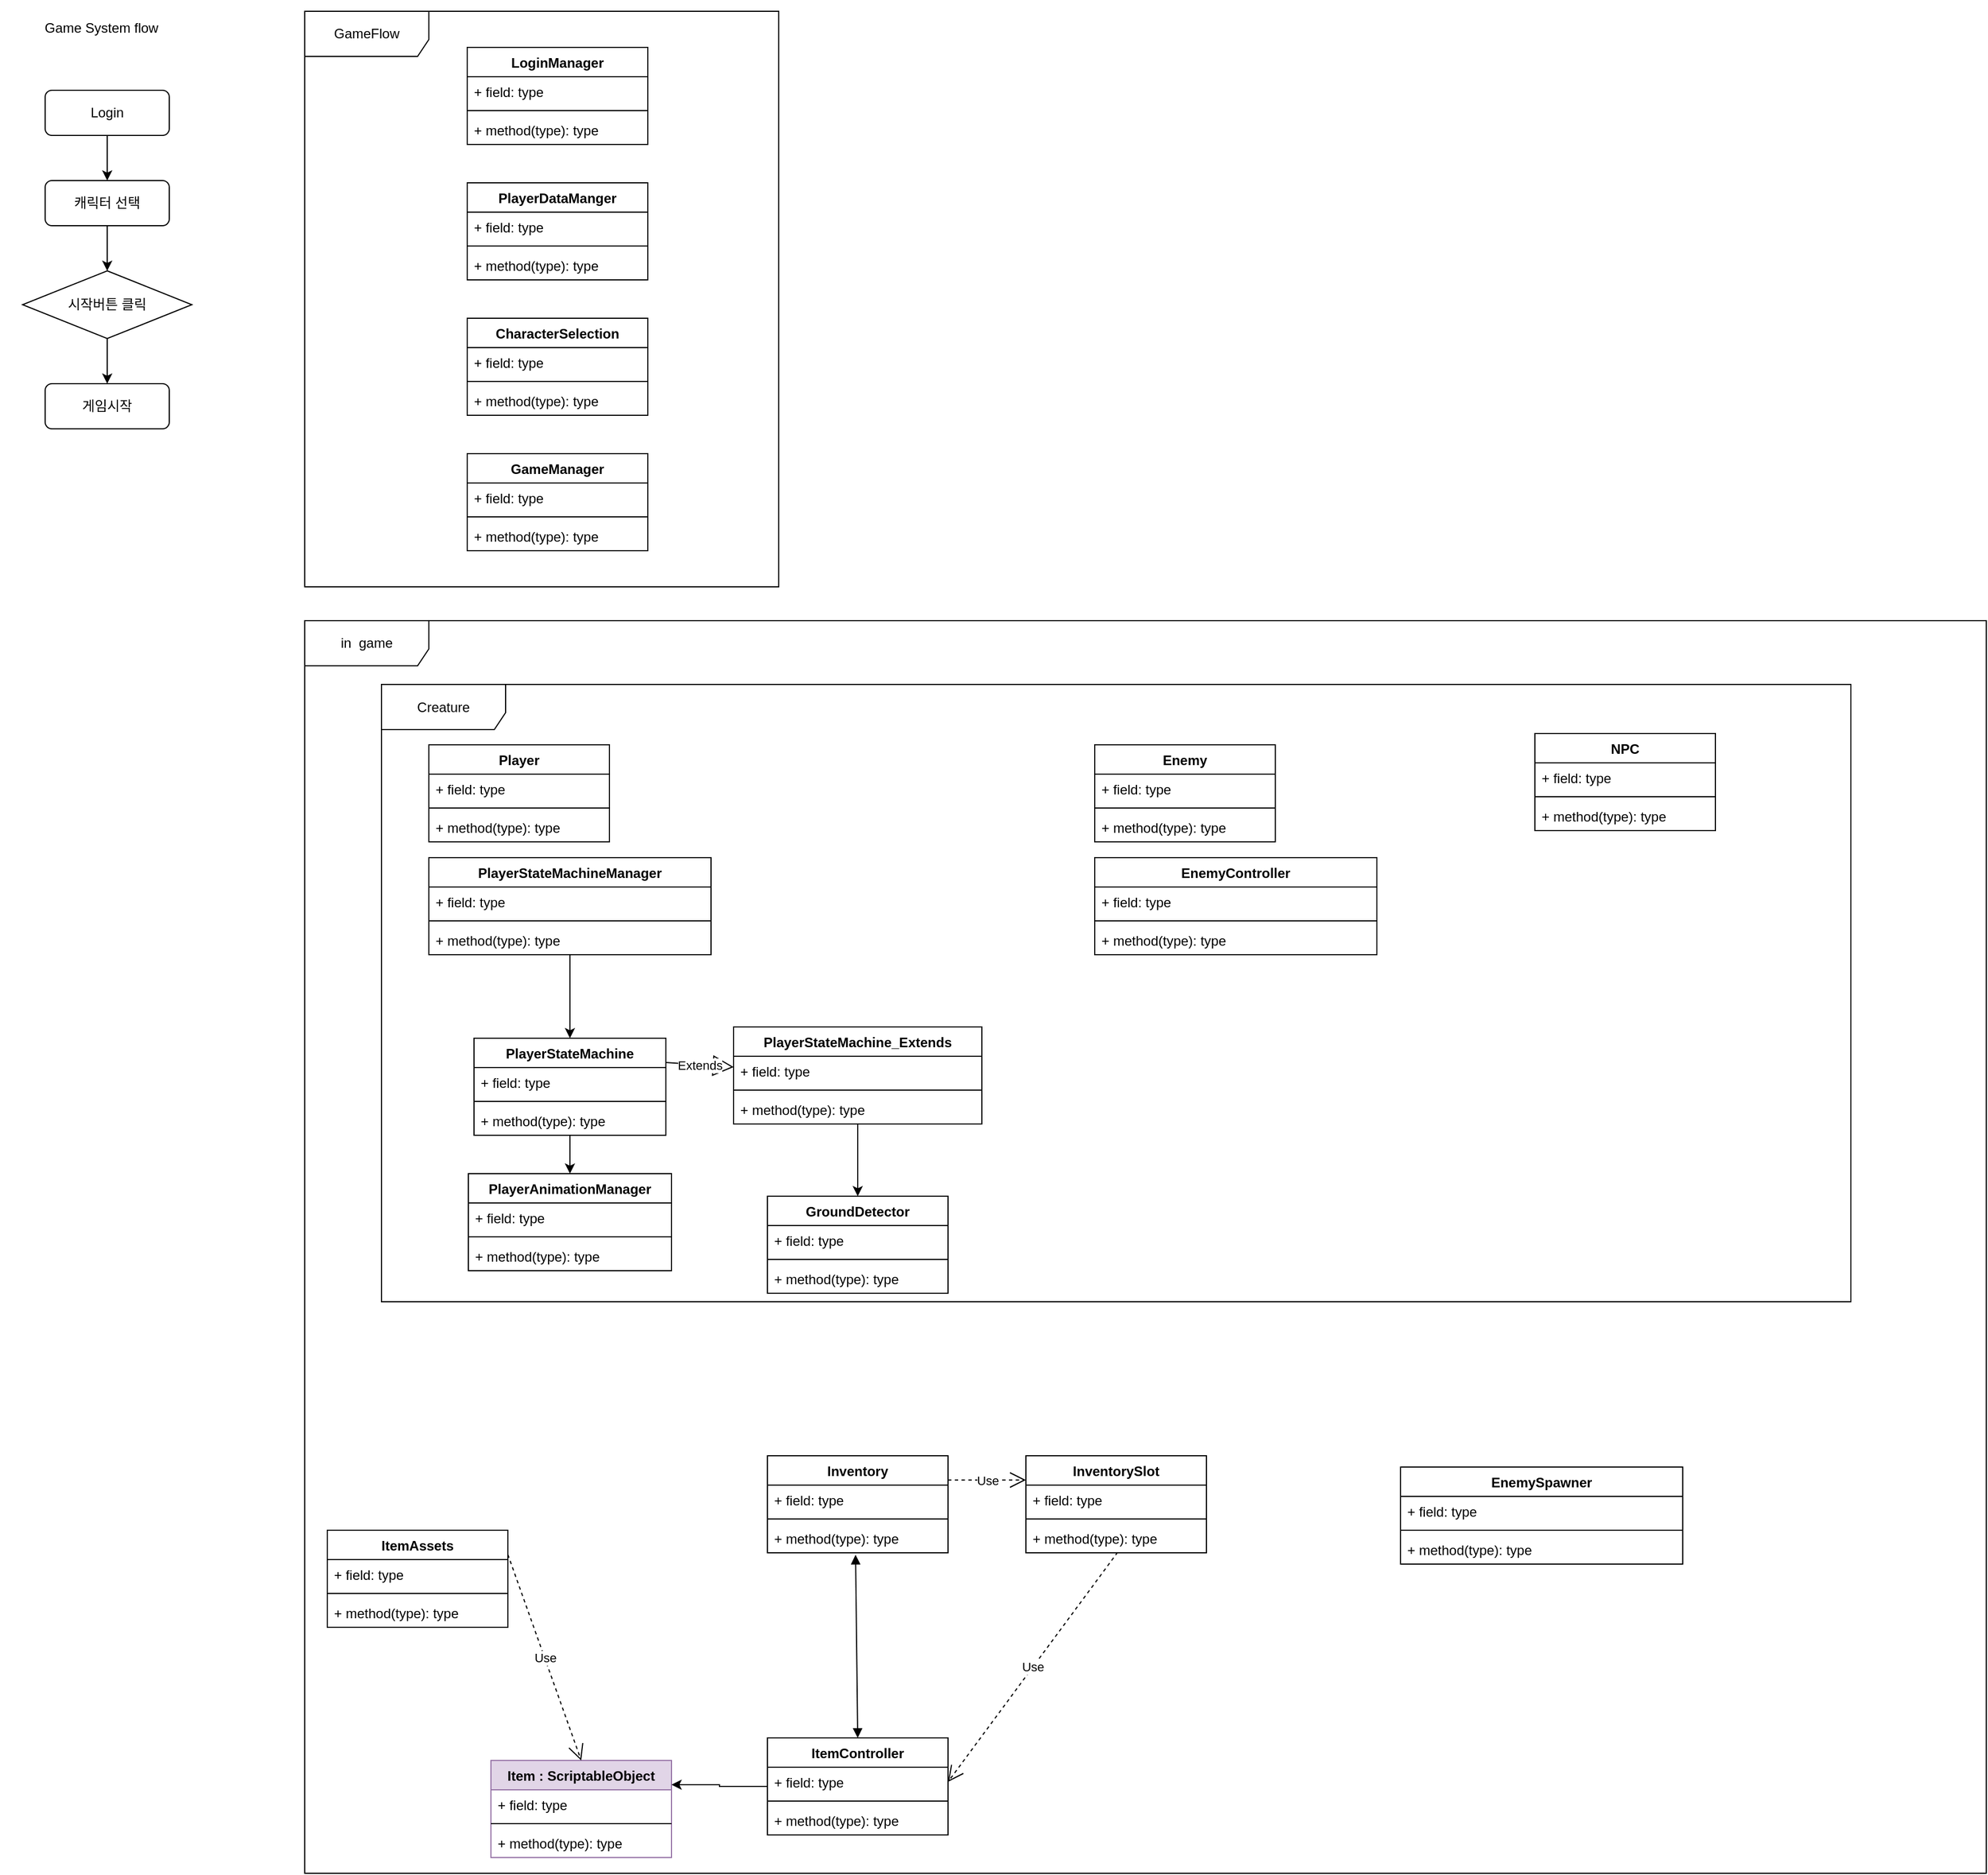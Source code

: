 <mxfile version="17.2.6" type="device"><diagram id="a5DChv7jnLbpNQii9fvB" name="Page-1"><mxGraphModel dx="2370" dy="1380" grid="1" gridSize="10" guides="1" tooltips="1" connect="1" arrows="1" fold="1" page="1" pageScale="1" pageWidth="827" pageHeight="1169" math="0" shadow="0"><root><mxCell id="0"/><mxCell id="1" parent="0"/><mxCell id="1uTLxxm6l0sIbEffH_p1-37" value="in&amp;nbsp; game" style="shape=umlFrame;whiteSpace=wrap;html=1;width=110;height=40;" vertex="1" parent="1"><mxGeometry x="270" y="550" width="1490" height="1110" as="geometry"/></mxCell><mxCell id="1uTLxxm6l0sIbEffH_p1-93" value="Creature" style="shape=umlFrame;whiteSpace=wrap;html=1;width=110;height=40;" vertex="1" parent="1"><mxGeometry x="338" y="606.5" width="1302" height="547" as="geometry"/></mxCell><mxCell id="1uTLxxm6l0sIbEffH_p1-36" value="GameFlow" style="shape=umlFrame;whiteSpace=wrap;html=1;width=110;height=40;" vertex="1" parent="1"><mxGeometry x="270" y="10" width="420" height="510" as="geometry"/></mxCell><mxCell id="1uTLxxm6l0sIbEffH_p1-5" value="Game System flow" style="text;html=1;strokeColor=none;fillColor=none;align=center;verticalAlign=middle;whiteSpace=wrap;rounded=0;" vertex="1" parent="1"><mxGeometry width="180" height="50" as="geometry"/></mxCell><mxCell id="1uTLxxm6l0sIbEffH_p1-8" value="" style="edgeStyle=orthogonalEdgeStyle;rounded=0;orthogonalLoop=1;jettySize=auto;html=1;" edge="1" parent="1" source="1uTLxxm6l0sIbEffH_p1-6" target="1uTLxxm6l0sIbEffH_p1-7"><mxGeometry relative="1" as="geometry"/></mxCell><mxCell id="1uTLxxm6l0sIbEffH_p1-6" value="Login" style="rounded=1;whiteSpace=wrap;html=1;" vertex="1" parent="1"><mxGeometry x="40" y="80" width="110" height="40" as="geometry"/></mxCell><mxCell id="1uTLxxm6l0sIbEffH_p1-10" value="" style="edgeStyle=orthogonalEdgeStyle;rounded=0;orthogonalLoop=1;jettySize=auto;html=1;" edge="1" parent="1" source="1uTLxxm6l0sIbEffH_p1-7"><mxGeometry relative="1" as="geometry"><mxPoint x="95" y="240" as="targetPoint"/></mxGeometry></mxCell><mxCell id="1uTLxxm6l0sIbEffH_p1-7" value="캐릭터 선택" style="rounded=1;whiteSpace=wrap;html=1;" vertex="1" parent="1"><mxGeometry x="40" y="160" width="110" height="40" as="geometry"/></mxCell><mxCell id="1uTLxxm6l0sIbEffH_p1-11" value="게임시작" style="rounded=1;whiteSpace=wrap;html=1;" vertex="1" parent="1"><mxGeometry x="40" y="340" width="110" height="40" as="geometry"/></mxCell><mxCell id="1uTLxxm6l0sIbEffH_p1-13" value="" style="edgeStyle=orthogonalEdgeStyle;rounded=0;orthogonalLoop=1;jettySize=auto;html=1;" edge="1" parent="1" source="1uTLxxm6l0sIbEffH_p1-12" target="1uTLxxm6l0sIbEffH_p1-11"><mxGeometry relative="1" as="geometry"/></mxCell><mxCell id="1uTLxxm6l0sIbEffH_p1-12" value="시작버튼 클릭" style="rhombus;whiteSpace=wrap;html=1;" vertex="1" parent="1"><mxGeometry x="20" y="240" width="150" height="60" as="geometry"/></mxCell><mxCell id="1uTLxxm6l0sIbEffH_p1-15" value="LoginManager" style="swimlane;fontStyle=1;align=center;verticalAlign=top;childLayout=stackLayout;horizontal=1;startSize=26;horizontalStack=0;resizeParent=1;resizeParentMax=0;resizeLast=0;collapsible=1;marginBottom=0;" vertex="1" parent="1"><mxGeometry x="414" y="42" width="160" height="86" as="geometry"/></mxCell><mxCell id="1uTLxxm6l0sIbEffH_p1-16" value="+ field: type" style="text;strokeColor=none;fillColor=none;align=left;verticalAlign=top;spacingLeft=4;spacingRight=4;overflow=hidden;rotatable=0;points=[[0,0.5],[1,0.5]];portConstraint=eastwest;" vertex="1" parent="1uTLxxm6l0sIbEffH_p1-15"><mxGeometry y="26" width="160" height="26" as="geometry"/></mxCell><mxCell id="1uTLxxm6l0sIbEffH_p1-17" value="" style="line;strokeWidth=1;fillColor=none;align=left;verticalAlign=middle;spacingTop=-1;spacingLeft=3;spacingRight=3;rotatable=0;labelPosition=right;points=[];portConstraint=eastwest;" vertex="1" parent="1uTLxxm6l0sIbEffH_p1-15"><mxGeometry y="52" width="160" height="8" as="geometry"/></mxCell><mxCell id="1uTLxxm6l0sIbEffH_p1-18" value="+ method(type): type" style="text;strokeColor=none;fillColor=none;align=left;verticalAlign=top;spacingLeft=4;spacingRight=4;overflow=hidden;rotatable=0;points=[[0,0.5],[1,0.5]];portConstraint=eastwest;" vertex="1" parent="1uTLxxm6l0sIbEffH_p1-15"><mxGeometry y="60" width="160" height="26" as="geometry"/></mxCell><mxCell id="1uTLxxm6l0sIbEffH_p1-19" value="CharacterSelection" style="swimlane;fontStyle=1;align=center;verticalAlign=top;childLayout=stackLayout;horizontal=1;startSize=26;horizontalStack=0;resizeParent=1;resizeParentMax=0;resizeLast=0;collapsible=1;marginBottom=0;" vertex="1" parent="1"><mxGeometry x="414" y="282" width="160" height="86" as="geometry"/></mxCell><mxCell id="1uTLxxm6l0sIbEffH_p1-20" value="+ field: type" style="text;strokeColor=none;fillColor=none;align=left;verticalAlign=top;spacingLeft=4;spacingRight=4;overflow=hidden;rotatable=0;points=[[0,0.5],[1,0.5]];portConstraint=eastwest;" vertex="1" parent="1uTLxxm6l0sIbEffH_p1-19"><mxGeometry y="26" width="160" height="26" as="geometry"/></mxCell><mxCell id="1uTLxxm6l0sIbEffH_p1-21" value="" style="line;strokeWidth=1;fillColor=none;align=left;verticalAlign=middle;spacingTop=-1;spacingLeft=3;spacingRight=3;rotatable=0;labelPosition=right;points=[];portConstraint=eastwest;" vertex="1" parent="1uTLxxm6l0sIbEffH_p1-19"><mxGeometry y="52" width="160" height="8" as="geometry"/></mxCell><mxCell id="1uTLxxm6l0sIbEffH_p1-22" value="+ method(type): type" style="text;strokeColor=none;fillColor=none;align=left;verticalAlign=top;spacingLeft=4;spacingRight=4;overflow=hidden;rotatable=0;points=[[0,0.5],[1,0.5]];portConstraint=eastwest;" vertex="1" parent="1uTLxxm6l0sIbEffH_p1-19"><mxGeometry y="60" width="160" height="26" as="geometry"/></mxCell><mxCell id="1uTLxxm6l0sIbEffH_p1-23" value="GameManager" style="swimlane;fontStyle=1;align=center;verticalAlign=top;childLayout=stackLayout;horizontal=1;startSize=26;horizontalStack=0;resizeParent=1;resizeParentMax=0;resizeLast=0;collapsible=1;marginBottom=0;" vertex="1" parent="1"><mxGeometry x="414" y="402" width="160" height="86" as="geometry"/></mxCell><mxCell id="1uTLxxm6l0sIbEffH_p1-24" value="+ field: type" style="text;strokeColor=none;fillColor=none;align=left;verticalAlign=top;spacingLeft=4;spacingRight=4;overflow=hidden;rotatable=0;points=[[0,0.5],[1,0.5]];portConstraint=eastwest;" vertex="1" parent="1uTLxxm6l0sIbEffH_p1-23"><mxGeometry y="26" width="160" height="26" as="geometry"/></mxCell><mxCell id="1uTLxxm6l0sIbEffH_p1-25" value="" style="line;strokeWidth=1;fillColor=none;align=left;verticalAlign=middle;spacingTop=-1;spacingLeft=3;spacingRight=3;rotatable=0;labelPosition=right;points=[];portConstraint=eastwest;" vertex="1" parent="1uTLxxm6l0sIbEffH_p1-23"><mxGeometry y="52" width="160" height="8" as="geometry"/></mxCell><mxCell id="1uTLxxm6l0sIbEffH_p1-26" value="+ method(type): type" style="text;strokeColor=none;fillColor=none;align=left;verticalAlign=top;spacingLeft=4;spacingRight=4;overflow=hidden;rotatable=0;points=[[0,0.5],[1,0.5]];portConstraint=eastwest;" vertex="1" parent="1uTLxxm6l0sIbEffH_p1-23"><mxGeometry y="60" width="160" height="26" as="geometry"/></mxCell><mxCell id="1uTLxxm6l0sIbEffH_p1-32" value="PlayerDataManger" style="swimlane;fontStyle=1;align=center;verticalAlign=top;childLayout=stackLayout;horizontal=1;startSize=26;horizontalStack=0;resizeParent=1;resizeParentMax=0;resizeLast=0;collapsible=1;marginBottom=0;" vertex="1" parent="1"><mxGeometry x="414" y="162" width="160" height="86" as="geometry"/></mxCell><mxCell id="1uTLxxm6l0sIbEffH_p1-33" value="+ field: type" style="text;strokeColor=none;fillColor=none;align=left;verticalAlign=top;spacingLeft=4;spacingRight=4;overflow=hidden;rotatable=0;points=[[0,0.5],[1,0.5]];portConstraint=eastwest;" vertex="1" parent="1uTLxxm6l0sIbEffH_p1-32"><mxGeometry y="26" width="160" height="26" as="geometry"/></mxCell><mxCell id="1uTLxxm6l0sIbEffH_p1-34" value="" style="line;strokeWidth=1;fillColor=none;align=left;verticalAlign=middle;spacingTop=-1;spacingLeft=3;spacingRight=3;rotatable=0;labelPosition=right;points=[];portConstraint=eastwest;" vertex="1" parent="1uTLxxm6l0sIbEffH_p1-32"><mxGeometry y="52" width="160" height="8" as="geometry"/></mxCell><mxCell id="1uTLxxm6l0sIbEffH_p1-35" value="+ method(type): type" style="text;strokeColor=none;fillColor=none;align=left;verticalAlign=top;spacingLeft=4;spacingRight=4;overflow=hidden;rotatable=0;points=[[0,0.5],[1,0.5]];portConstraint=eastwest;" vertex="1" parent="1uTLxxm6l0sIbEffH_p1-32"><mxGeometry y="60" width="160" height="26" as="geometry"/></mxCell><mxCell id="1uTLxxm6l0sIbEffH_p1-38" value="Player" style="swimlane;fontStyle=1;align=center;verticalAlign=top;childLayout=stackLayout;horizontal=1;startSize=26;horizontalStack=0;resizeParent=1;resizeParentMax=0;resizeLast=0;collapsible=1;marginBottom=0;" vertex="1" parent="1"><mxGeometry x="380" y="660" width="160" height="86" as="geometry"/></mxCell><mxCell id="1uTLxxm6l0sIbEffH_p1-39" value="+ field: type" style="text;strokeColor=none;fillColor=none;align=left;verticalAlign=top;spacingLeft=4;spacingRight=4;overflow=hidden;rotatable=0;points=[[0,0.5],[1,0.5]];portConstraint=eastwest;" vertex="1" parent="1uTLxxm6l0sIbEffH_p1-38"><mxGeometry y="26" width="160" height="26" as="geometry"/></mxCell><mxCell id="1uTLxxm6l0sIbEffH_p1-40" value="" style="line;strokeWidth=1;fillColor=none;align=left;verticalAlign=middle;spacingTop=-1;spacingLeft=3;spacingRight=3;rotatable=0;labelPosition=right;points=[];portConstraint=eastwest;" vertex="1" parent="1uTLxxm6l0sIbEffH_p1-38"><mxGeometry y="52" width="160" height="8" as="geometry"/></mxCell><mxCell id="1uTLxxm6l0sIbEffH_p1-41" value="+ method(type): type" style="text;strokeColor=none;fillColor=none;align=left;verticalAlign=top;spacingLeft=4;spacingRight=4;overflow=hidden;rotatable=0;points=[[0,0.5],[1,0.5]];portConstraint=eastwest;" vertex="1" parent="1uTLxxm6l0sIbEffH_p1-38"><mxGeometry y="60" width="160" height="26" as="geometry"/></mxCell><mxCell id="1uTLxxm6l0sIbEffH_p1-56" style="edgeStyle=orthogonalEdgeStyle;rounded=0;orthogonalLoop=1;jettySize=auto;html=1;entryX=0.5;entryY=0;entryDx=0;entryDy=0;" edge="1" parent="1" source="1uTLxxm6l0sIbEffH_p1-42" target="1uTLxxm6l0sIbEffH_p1-46"><mxGeometry relative="1" as="geometry"/></mxCell><mxCell id="1uTLxxm6l0sIbEffH_p1-42" value="PlayerStateMachineManager" style="swimlane;fontStyle=1;align=center;verticalAlign=top;childLayout=stackLayout;horizontal=1;startSize=26;horizontalStack=0;resizeParent=1;resizeParentMax=0;resizeLast=0;collapsible=1;marginBottom=0;" vertex="1" parent="1"><mxGeometry x="380" y="760" width="250" height="86" as="geometry"/></mxCell><mxCell id="1uTLxxm6l0sIbEffH_p1-43" value="+ field: type" style="text;strokeColor=none;fillColor=none;align=left;verticalAlign=top;spacingLeft=4;spacingRight=4;overflow=hidden;rotatable=0;points=[[0,0.5],[1,0.5]];portConstraint=eastwest;" vertex="1" parent="1uTLxxm6l0sIbEffH_p1-42"><mxGeometry y="26" width="250" height="26" as="geometry"/></mxCell><mxCell id="1uTLxxm6l0sIbEffH_p1-44" value="" style="line;strokeWidth=1;fillColor=none;align=left;verticalAlign=middle;spacingTop=-1;spacingLeft=3;spacingRight=3;rotatable=0;labelPosition=right;points=[];portConstraint=eastwest;" vertex="1" parent="1uTLxxm6l0sIbEffH_p1-42"><mxGeometry y="52" width="250" height="8" as="geometry"/></mxCell><mxCell id="1uTLxxm6l0sIbEffH_p1-45" value="+ method(type): type" style="text;strokeColor=none;fillColor=none;align=left;verticalAlign=top;spacingLeft=4;spacingRight=4;overflow=hidden;rotatable=0;points=[[0,0.5],[1,0.5]];portConstraint=eastwest;" vertex="1" parent="1uTLxxm6l0sIbEffH_p1-42"><mxGeometry y="60" width="250" height="26" as="geometry"/></mxCell><mxCell id="1uTLxxm6l0sIbEffH_p1-62" style="edgeStyle=orthogonalEdgeStyle;rounded=0;orthogonalLoop=1;jettySize=auto;html=1;" edge="1" parent="1" source="1uTLxxm6l0sIbEffH_p1-46" target="1uTLxxm6l0sIbEffH_p1-57"><mxGeometry relative="1" as="geometry"/></mxCell><mxCell id="1uTLxxm6l0sIbEffH_p1-46" value="PlayerStateMachine" style="swimlane;fontStyle=1;align=center;verticalAlign=top;childLayout=stackLayout;horizontal=1;startSize=26;horizontalStack=0;resizeParent=1;resizeParentMax=0;resizeLast=0;collapsible=1;marginBottom=0;" vertex="1" parent="1"><mxGeometry x="420" y="920" width="170" height="86" as="geometry"/></mxCell><mxCell id="1uTLxxm6l0sIbEffH_p1-47" value="+ field: type" style="text;strokeColor=none;fillColor=none;align=left;verticalAlign=top;spacingLeft=4;spacingRight=4;overflow=hidden;rotatable=0;points=[[0,0.5],[1,0.5]];portConstraint=eastwest;" vertex="1" parent="1uTLxxm6l0sIbEffH_p1-46"><mxGeometry y="26" width="170" height="26" as="geometry"/></mxCell><mxCell id="1uTLxxm6l0sIbEffH_p1-48" value="" style="line;strokeWidth=1;fillColor=none;align=left;verticalAlign=middle;spacingTop=-1;spacingLeft=3;spacingRight=3;rotatable=0;labelPosition=right;points=[];portConstraint=eastwest;" vertex="1" parent="1uTLxxm6l0sIbEffH_p1-46"><mxGeometry y="52" width="170" height="8" as="geometry"/></mxCell><mxCell id="1uTLxxm6l0sIbEffH_p1-49" value="+ method(type): type" style="text;strokeColor=none;fillColor=none;align=left;verticalAlign=top;spacingLeft=4;spacingRight=4;overflow=hidden;rotatable=0;points=[[0,0.5],[1,0.5]];portConstraint=eastwest;" vertex="1" parent="1uTLxxm6l0sIbEffH_p1-46"><mxGeometry y="60" width="170" height="26" as="geometry"/></mxCell><mxCell id="1uTLxxm6l0sIbEffH_p1-72" style="edgeStyle=orthogonalEdgeStyle;rounded=0;orthogonalLoop=1;jettySize=auto;html=1;entryX=0.5;entryY=0;entryDx=0;entryDy=0;" edge="1" parent="1" source="1uTLxxm6l0sIbEffH_p1-50" target="1uTLxxm6l0sIbEffH_p1-63"><mxGeometry relative="1" as="geometry"/></mxCell><mxCell id="1uTLxxm6l0sIbEffH_p1-50" value="PlayerStateMachine_Extends" style="swimlane;fontStyle=1;align=center;verticalAlign=top;childLayout=stackLayout;horizontal=1;startSize=26;horizontalStack=0;resizeParent=1;resizeParentMax=0;resizeLast=0;collapsible=1;marginBottom=0;" vertex="1" parent="1"><mxGeometry x="650" y="910" width="220" height="86" as="geometry"/></mxCell><mxCell id="1uTLxxm6l0sIbEffH_p1-51" value="+ field: type" style="text;strokeColor=none;fillColor=none;align=left;verticalAlign=top;spacingLeft=4;spacingRight=4;overflow=hidden;rotatable=0;points=[[0,0.5],[1,0.5]];portConstraint=eastwest;" vertex="1" parent="1uTLxxm6l0sIbEffH_p1-50"><mxGeometry y="26" width="220" height="26" as="geometry"/></mxCell><mxCell id="1uTLxxm6l0sIbEffH_p1-52" value="" style="line;strokeWidth=1;fillColor=none;align=left;verticalAlign=middle;spacingTop=-1;spacingLeft=3;spacingRight=3;rotatable=0;labelPosition=right;points=[];portConstraint=eastwest;" vertex="1" parent="1uTLxxm6l0sIbEffH_p1-50"><mxGeometry y="52" width="220" height="8" as="geometry"/></mxCell><mxCell id="1uTLxxm6l0sIbEffH_p1-53" value="+ method(type): type" style="text;strokeColor=none;fillColor=none;align=left;verticalAlign=top;spacingLeft=4;spacingRight=4;overflow=hidden;rotatable=0;points=[[0,0.5],[1,0.5]];portConstraint=eastwest;" vertex="1" parent="1uTLxxm6l0sIbEffH_p1-50"><mxGeometry y="60" width="220" height="26" as="geometry"/></mxCell><mxCell id="1uTLxxm6l0sIbEffH_p1-54" value="Extends" style="endArrow=block;endSize=16;endFill=0;html=1;rounded=0;exitX=1;exitY=0.25;exitDx=0;exitDy=0;" edge="1" parent="1" source="1uTLxxm6l0sIbEffH_p1-46" target="1uTLxxm6l0sIbEffH_p1-50"><mxGeometry width="160" relative="1" as="geometry"><mxPoint x="630" y="900" as="sourcePoint"/><mxPoint x="790" y="900" as="targetPoint"/></mxGeometry></mxCell><mxCell id="1uTLxxm6l0sIbEffH_p1-57" value="PlayerAnimationManager" style="swimlane;fontStyle=1;align=center;verticalAlign=top;childLayout=stackLayout;horizontal=1;startSize=26;horizontalStack=0;resizeParent=1;resizeParentMax=0;resizeLast=0;collapsible=1;marginBottom=0;" vertex="1" parent="1"><mxGeometry x="415" y="1040" width="180" height="86" as="geometry"/></mxCell><mxCell id="1uTLxxm6l0sIbEffH_p1-58" value="+ field: type" style="text;strokeColor=none;fillColor=none;align=left;verticalAlign=top;spacingLeft=4;spacingRight=4;overflow=hidden;rotatable=0;points=[[0,0.5],[1,0.5]];portConstraint=eastwest;" vertex="1" parent="1uTLxxm6l0sIbEffH_p1-57"><mxGeometry y="26" width="180" height="26" as="geometry"/></mxCell><mxCell id="1uTLxxm6l0sIbEffH_p1-59" value="" style="line;strokeWidth=1;fillColor=none;align=left;verticalAlign=middle;spacingTop=-1;spacingLeft=3;spacingRight=3;rotatable=0;labelPosition=right;points=[];portConstraint=eastwest;" vertex="1" parent="1uTLxxm6l0sIbEffH_p1-57"><mxGeometry y="52" width="180" height="8" as="geometry"/></mxCell><mxCell id="1uTLxxm6l0sIbEffH_p1-60" value="+ method(type): type" style="text;strokeColor=none;fillColor=none;align=left;verticalAlign=top;spacingLeft=4;spacingRight=4;overflow=hidden;rotatable=0;points=[[0,0.5],[1,0.5]];portConstraint=eastwest;" vertex="1" parent="1uTLxxm6l0sIbEffH_p1-57"><mxGeometry y="60" width="180" height="26" as="geometry"/></mxCell><mxCell id="1uTLxxm6l0sIbEffH_p1-63" value="GroundDetector" style="swimlane;fontStyle=1;align=center;verticalAlign=top;childLayout=stackLayout;horizontal=1;startSize=26;horizontalStack=0;resizeParent=1;resizeParentMax=0;resizeLast=0;collapsible=1;marginBottom=0;" vertex="1" parent="1"><mxGeometry x="680" y="1060" width="160" height="86" as="geometry"/></mxCell><mxCell id="1uTLxxm6l0sIbEffH_p1-64" value="+ field: type" style="text;strokeColor=none;fillColor=none;align=left;verticalAlign=top;spacingLeft=4;spacingRight=4;overflow=hidden;rotatable=0;points=[[0,0.5],[1,0.5]];portConstraint=eastwest;" vertex="1" parent="1uTLxxm6l0sIbEffH_p1-63"><mxGeometry y="26" width="160" height="26" as="geometry"/></mxCell><mxCell id="1uTLxxm6l0sIbEffH_p1-65" value="" style="line;strokeWidth=1;fillColor=none;align=left;verticalAlign=middle;spacingTop=-1;spacingLeft=3;spacingRight=3;rotatable=0;labelPosition=right;points=[];portConstraint=eastwest;" vertex="1" parent="1uTLxxm6l0sIbEffH_p1-63"><mxGeometry y="52" width="160" height="8" as="geometry"/></mxCell><mxCell id="1uTLxxm6l0sIbEffH_p1-66" value="+ method(type): type" style="text;strokeColor=none;fillColor=none;align=left;verticalAlign=top;spacingLeft=4;spacingRight=4;overflow=hidden;rotatable=0;points=[[0,0.5],[1,0.5]];portConstraint=eastwest;" vertex="1" parent="1uTLxxm6l0sIbEffH_p1-63"><mxGeometry y="60" width="160" height="26" as="geometry"/></mxCell><mxCell id="1uTLxxm6l0sIbEffH_p1-73" value="Enemy" style="swimlane;fontStyle=1;align=center;verticalAlign=top;childLayout=stackLayout;horizontal=1;startSize=26;horizontalStack=0;resizeParent=1;resizeParentMax=0;resizeLast=0;collapsible=1;marginBottom=0;" vertex="1" parent="1"><mxGeometry x="970" y="660" width="160" height="86" as="geometry"/></mxCell><mxCell id="1uTLxxm6l0sIbEffH_p1-74" value="+ field: type" style="text;strokeColor=none;fillColor=none;align=left;verticalAlign=top;spacingLeft=4;spacingRight=4;overflow=hidden;rotatable=0;points=[[0,0.5],[1,0.5]];portConstraint=eastwest;" vertex="1" parent="1uTLxxm6l0sIbEffH_p1-73"><mxGeometry y="26" width="160" height="26" as="geometry"/></mxCell><mxCell id="1uTLxxm6l0sIbEffH_p1-75" value="" style="line;strokeWidth=1;fillColor=none;align=left;verticalAlign=middle;spacingTop=-1;spacingLeft=3;spacingRight=3;rotatable=0;labelPosition=right;points=[];portConstraint=eastwest;" vertex="1" parent="1uTLxxm6l0sIbEffH_p1-73"><mxGeometry y="52" width="160" height="8" as="geometry"/></mxCell><mxCell id="1uTLxxm6l0sIbEffH_p1-76" value="+ method(type): type" style="text;strokeColor=none;fillColor=none;align=left;verticalAlign=top;spacingLeft=4;spacingRight=4;overflow=hidden;rotatable=0;points=[[0,0.5],[1,0.5]];portConstraint=eastwest;" vertex="1" parent="1uTLxxm6l0sIbEffH_p1-73"><mxGeometry y="60" width="160" height="26" as="geometry"/></mxCell><mxCell id="1uTLxxm6l0sIbEffH_p1-77" value="EnemyController" style="swimlane;fontStyle=1;align=center;verticalAlign=top;childLayout=stackLayout;horizontal=1;startSize=26;horizontalStack=0;resizeParent=1;resizeParentMax=0;resizeLast=0;collapsible=1;marginBottom=0;" vertex="1" parent="1"><mxGeometry x="970" y="760" width="250" height="86" as="geometry"/></mxCell><mxCell id="1uTLxxm6l0sIbEffH_p1-78" value="+ field: type" style="text;strokeColor=none;fillColor=none;align=left;verticalAlign=top;spacingLeft=4;spacingRight=4;overflow=hidden;rotatable=0;points=[[0,0.5],[1,0.5]];portConstraint=eastwest;" vertex="1" parent="1uTLxxm6l0sIbEffH_p1-77"><mxGeometry y="26" width="250" height="26" as="geometry"/></mxCell><mxCell id="1uTLxxm6l0sIbEffH_p1-79" value="" style="line;strokeWidth=1;fillColor=none;align=left;verticalAlign=middle;spacingTop=-1;spacingLeft=3;spacingRight=3;rotatable=0;labelPosition=right;points=[];portConstraint=eastwest;" vertex="1" parent="1uTLxxm6l0sIbEffH_p1-77"><mxGeometry y="52" width="250" height="8" as="geometry"/></mxCell><mxCell id="1uTLxxm6l0sIbEffH_p1-80" value="+ method(type): type" style="text;strokeColor=none;fillColor=none;align=left;verticalAlign=top;spacingLeft=4;spacingRight=4;overflow=hidden;rotatable=0;points=[[0,0.5],[1,0.5]];portConstraint=eastwest;" vertex="1" parent="1uTLxxm6l0sIbEffH_p1-77"><mxGeometry y="60" width="250" height="26" as="geometry"/></mxCell><mxCell id="1uTLxxm6l0sIbEffH_p1-89" value="NPC" style="swimlane;fontStyle=1;align=center;verticalAlign=top;childLayout=stackLayout;horizontal=1;startSize=26;horizontalStack=0;resizeParent=1;resizeParentMax=0;resizeLast=0;collapsible=1;marginBottom=0;" vertex="1" parent="1"><mxGeometry x="1360" y="650" width="160" height="86" as="geometry"/></mxCell><mxCell id="1uTLxxm6l0sIbEffH_p1-90" value="+ field: type" style="text;strokeColor=none;fillColor=none;align=left;verticalAlign=top;spacingLeft=4;spacingRight=4;overflow=hidden;rotatable=0;points=[[0,0.5],[1,0.5]];portConstraint=eastwest;" vertex="1" parent="1uTLxxm6l0sIbEffH_p1-89"><mxGeometry y="26" width="160" height="26" as="geometry"/></mxCell><mxCell id="1uTLxxm6l0sIbEffH_p1-91" value="" style="line;strokeWidth=1;fillColor=none;align=left;verticalAlign=middle;spacingTop=-1;spacingLeft=3;spacingRight=3;rotatable=0;labelPosition=right;points=[];portConstraint=eastwest;" vertex="1" parent="1uTLxxm6l0sIbEffH_p1-89"><mxGeometry y="52" width="160" height="8" as="geometry"/></mxCell><mxCell id="1uTLxxm6l0sIbEffH_p1-92" value="+ method(type): type" style="text;strokeColor=none;fillColor=none;align=left;verticalAlign=top;spacingLeft=4;spacingRight=4;overflow=hidden;rotatable=0;points=[[0,0.5],[1,0.5]];portConstraint=eastwest;" vertex="1" parent="1uTLxxm6l0sIbEffH_p1-89"><mxGeometry y="60" width="160" height="26" as="geometry"/></mxCell><mxCell id="1uTLxxm6l0sIbEffH_p1-94" value="Item : ScriptableObject" style="swimlane;fontStyle=1;align=center;verticalAlign=top;childLayout=stackLayout;horizontal=1;startSize=26;horizontalStack=0;resizeParent=1;resizeParentMax=0;resizeLast=0;collapsible=1;marginBottom=0;fillColor=#e1d5e7;strokeColor=#9673a6;" vertex="1" parent="1"><mxGeometry x="435" y="1560" width="160" height="86" as="geometry"/></mxCell><mxCell id="1uTLxxm6l0sIbEffH_p1-95" value="+ field: type" style="text;strokeColor=none;fillColor=none;align=left;verticalAlign=top;spacingLeft=4;spacingRight=4;overflow=hidden;rotatable=0;points=[[0,0.5],[1,0.5]];portConstraint=eastwest;" vertex="1" parent="1uTLxxm6l0sIbEffH_p1-94"><mxGeometry y="26" width="160" height="26" as="geometry"/></mxCell><mxCell id="1uTLxxm6l0sIbEffH_p1-96" value="" style="line;strokeWidth=1;fillColor=none;align=left;verticalAlign=middle;spacingTop=-1;spacingLeft=3;spacingRight=3;rotatable=0;labelPosition=right;points=[];portConstraint=eastwest;" vertex="1" parent="1uTLxxm6l0sIbEffH_p1-94"><mxGeometry y="52" width="160" height="8" as="geometry"/></mxCell><mxCell id="1uTLxxm6l0sIbEffH_p1-97" value="+ method(type): type" style="text;strokeColor=none;fillColor=none;align=left;verticalAlign=top;spacingLeft=4;spacingRight=4;overflow=hidden;rotatable=0;points=[[0,0.5],[1,0.5]];portConstraint=eastwest;" vertex="1" parent="1uTLxxm6l0sIbEffH_p1-94"><mxGeometry y="60" width="160" height="26" as="geometry"/></mxCell><mxCell id="1uTLxxm6l0sIbEffH_p1-102" value="Inventory" style="swimlane;fontStyle=1;align=center;verticalAlign=top;childLayout=stackLayout;horizontal=1;startSize=26;horizontalStack=0;resizeParent=1;resizeParentMax=0;resizeLast=0;collapsible=1;marginBottom=0;" vertex="1" parent="1"><mxGeometry x="680" y="1290" width="160" height="86" as="geometry"/></mxCell><mxCell id="1uTLxxm6l0sIbEffH_p1-103" value="+ field: type" style="text;strokeColor=none;fillColor=none;align=left;verticalAlign=top;spacingLeft=4;spacingRight=4;overflow=hidden;rotatable=0;points=[[0,0.5],[1,0.5]];portConstraint=eastwest;" vertex="1" parent="1uTLxxm6l0sIbEffH_p1-102"><mxGeometry y="26" width="160" height="26" as="geometry"/></mxCell><mxCell id="1uTLxxm6l0sIbEffH_p1-104" value="" style="line;strokeWidth=1;fillColor=none;align=left;verticalAlign=middle;spacingTop=-1;spacingLeft=3;spacingRight=3;rotatable=0;labelPosition=right;points=[];portConstraint=eastwest;" vertex="1" parent="1uTLxxm6l0sIbEffH_p1-102"><mxGeometry y="52" width="160" height="8" as="geometry"/></mxCell><mxCell id="1uTLxxm6l0sIbEffH_p1-105" value="+ method(type): type" style="text;strokeColor=none;fillColor=none;align=left;verticalAlign=top;spacingLeft=4;spacingRight=4;overflow=hidden;rotatable=0;points=[[0,0.5],[1,0.5]];portConstraint=eastwest;" vertex="1" parent="1uTLxxm6l0sIbEffH_p1-102"><mxGeometry y="60" width="160" height="26" as="geometry"/></mxCell><mxCell id="1uTLxxm6l0sIbEffH_p1-112" style="edgeStyle=orthogonalEdgeStyle;rounded=0;orthogonalLoop=1;jettySize=auto;html=1;entryX=1;entryY=0.25;entryDx=0;entryDy=0;" edge="1" parent="1" source="1uTLxxm6l0sIbEffH_p1-106" target="1uTLxxm6l0sIbEffH_p1-94"><mxGeometry relative="1" as="geometry"/></mxCell><mxCell id="1uTLxxm6l0sIbEffH_p1-106" value="ItemController" style="swimlane;fontStyle=1;align=center;verticalAlign=top;childLayout=stackLayout;horizontal=1;startSize=26;horizontalStack=0;resizeParent=1;resizeParentMax=0;resizeLast=0;collapsible=1;marginBottom=0;" vertex="1" parent="1"><mxGeometry x="680" y="1540" width="160" height="86" as="geometry"/></mxCell><mxCell id="1uTLxxm6l0sIbEffH_p1-107" value="+ field: type" style="text;strokeColor=none;fillColor=none;align=left;verticalAlign=top;spacingLeft=4;spacingRight=4;overflow=hidden;rotatable=0;points=[[0,0.5],[1,0.5]];portConstraint=eastwest;" vertex="1" parent="1uTLxxm6l0sIbEffH_p1-106"><mxGeometry y="26" width="160" height="26" as="geometry"/></mxCell><mxCell id="1uTLxxm6l0sIbEffH_p1-108" value="" style="line;strokeWidth=1;fillColor=none;align=left;verticalAlign=middle;spacingTop=-1;spacingLeft=3;spacingRight=3;rotatable=0;labelPosition=right;points=[];portConstraint=eastwest;" vertex="1" parent="1uTLxxm6l0sIbEffH_p1-106"><mxGeometry y="52" width="160" height="8" as="geometry"/></mxCell><mxCell id="1uTLxxm6l0sIbEffH_p1-109" value="+ method(type): type" style="text;strokeColor=none;fillColor=none;align=left;verticalAlign=top;spacingLeft=4;spacingRight=4;overflow=hidden;rotatable=0;points=[[0,0.5],[1,0.5]];portConstraint=eastwest;" vertex="1" parent="1uTLxxm6l0sIbEffH_p1-106"><mxGeometry y="60" width="160" height="26" as="geometry"/></mxCell><mxCell id="1uTLxxm6l0sIbEffH_p1-111" value="" style="endArrow=block;startArrow=block;endFill=1;startFill=1;html=1;rounded=0;entryX=0.488;entryY=1.068;entryDx=0;entryDy=0;entryPerimeter=0;exitX=0.5;exitY=0;exitDx=0;exitDy=0;" edge="1" parent="1" source="1uTLxxm6l0sIbEffH_p1-106" target="1uTLxxm6l0sIbEffH_p1-105"><mxGeometry width="160" relative="1" as="geometry"><mxPoint x="550" y="1390" as="sourcePoint"/><mxPoint x="710" y="1390" as="targetPoint"/></mxGeometry></mxCell><mxCell id="1uTLxxm6l0sIbEffH_p1-114" value="InventorySlot" style="swimlane;fontStyle=1;align=center;verticalAlign=top;childLayout=stackLayout;horizontal=1;startSize=26;horizontalStack=0;resizeParent=1;resizeParentMax=0;resizeLast=0;collapsible=1;marginBottom=0;" vertex="1" parent="1"><mxGeometry x="909" y="1290" width="160" height="86" as="geometry"/></mxCell><mxCell id="1uTLxxm6l0sIbEffH_p1-115" value="+ field: type" style="text;strokeColor=none;fillColor=none;align=left;verticalAlign=top;spacingLeft=4;spacingRight=4;overflow=hidden;rotatable=0;points=[[0,0.5],[1,0.5]];portConstraint=eastwest;" vertex="1" parent="1uTLxxm6l0sIbEffH_p1-114"><mxGeometry y="26" width="160" height="26" as="geometry"/></mxCell><mxCell id="1uTLxxm6l0sIbEffH_p1-116" value="" style="line;strokeWidth=1;fillColor=none;align=left;verticalAlign=middle;spacingTop=-1;spacingLeft=3;spacingRight=3;rotatable=0;labelPosition=right;points=[];portConstraint=eastwest;" vertex="1" parent="1uTLxxm6l0sIbEffH_p1-114"><mxGeometry y="52" width="160" height="8" as="geometry"/></mxCell><mxCell id="1uTLxxm6l0sIbEffH_p1-117" value="+ method(type): type" style="text;strokeColor=none;fillColor=none;align=left;verticalAlign=top;spacingLeft=4;spacingRight=4;overflow=hidden;rotatable=0;points=[[0,0.5],[1,0.5]];portConstraint=eastwest;" vertex="1" parent="1uTLxxm6l0sIbEffH_p1-114"><mxGeometry y="60" width="160" height="26" as="geometry"/></mxCell><mxCell id="1uTLxxm6l0sIbEffH_p1-118" value="Use" style="endArrow=open;endSize=12;dashed=1;html=1;rounded=0;exitX=1;exitY=0.25;exitDx=0;exitDy=0;entryX=0;entryY=0.25;entryDx=0;entryDy=0;" edge="1" parent="1" source="1uTLxxm6l0sIbEffH_p1-102" target="1uTLxxm6l0sIbEffH_p1-114"><mxGeometry width="160" relative="1" as="geometry"><mxPoint x="790" y="1420" as="sourcePoint"/><mxPoint x="950" y="1420" as="targetPoint"/></mxGeometry></mxCell><mxCell id="1uTLxxm6l0sIbEffH_p1-119" value="Use" style="endArrow=open;endSize=12;dashed=1;html=1;rounded=0;exitX=0.508;exitY=0.983;exitDx=0;exitDy=0;exitPerimeter=0;entryX=1;entryY=0.5;entryDx=0;entryDy=0;" edge="1" parent="1" source="1uTLxxm6l0sIbEffH_p1-117" target="1uTLxxm6l0sIbEffH_p1-107"><mxGeometry width="160" relative="1" as="geometry"><mxPoint x="790" y="1420" as="sourcePoint"/><mxPoint x="950" y="1420" as="targetPoint"/></mxGeometry></mxCell><mxCell id="1uTLxxm6l0sIbEffH_p1-120" value="EnemySpawner" style="swimlane;fontStyle=1;align=center;verticalAlign=top;childLayout=stackLayout;horizontal=1;startSize=26;horizontalStack=0;resizeParent=1;resizeParentMax=0;resizeLast=0;collapsible=1;marginBottom=0;" vertex="1" parent="1"><mxGeometry x="1241" y="1300" width="250" height="86" as="geometry"/></mxCell><mxCell id="1uTLxxm6l0sIbEffH_p1-121" value="+ field: type" style="text;strokeColor=none;fillColor=none;align=left;verticalAlign=top;spacingLeft=4;spacingRight=4;overflow=hidden;rotatable=0;points=[[0,0.5],[1,0.5]];portConstraint=eastwest;" vertex="1" parent="1uTLxxm6l0sIbEffH_p1-120"><mxGeometry y="26" width="250" height="26" as="geometry"/></mxCell><mxCell id="1uTLxxm6l0sIbEffH_p1-122" value="" style="line;strokeWidth=1;fillColor=none;align=left;verticalAlign=middle;spacingTop=-1;spacingLeft=3;spacingRight=3;rotatable=0;labelPosition=right;points=[];portConstraint=eastwest;" vertex="1" parent="1uTLxxm6l0sIbEffH_p1-120"><mxGeometry y="52" width="250" height="8" as="geometry"/></mxCell><mxCell id="1uTLxxm6l0sIbEffH_p1-123" value="+ method(type): type" style="text;strokeColor=none;fillColor=none;align=left;verticalAlign=top;spacingLeft=4;spacingRight=4;overflow=hidden;rotatable=0;points=[[0,0.5],[1,0.5]];portConstraint=eastwest;" vertex="1" parent="1uTLxxm6l0sIbEffH_p1-120"><mxGeometry y="60" width="250" height="26" as="geometry"/></mxCell><mxCell id="1uTLxxm6l0sIbEffH_p1-124" value="ItemAssets" style="swimlane;fontStyle=1;align=center;verticalAlign=top;childLayout=stackLayout;horizontal=1;startSize=26;horizontalStack=0;resizeParent=1;resizeParentMax=0;resizeLast=0;collapsible=1;marginBottom=0;" vertex="1" parent="1"><mxGeometry x="290" y="1356" width="160" height="86" as="geometry"/></mxCell><mxCell id="1uTLxxm6l0sIbEffH_p1-125" value="+ field: type" style="text;strokeColor=none;fillColor=none;align=left;verticalAlign=top;spacingLeft=4;spacingRight=4;overflow=hidden;rotatable=0;points=[[0,0.5],[1,0.5]];portConstraint=eastwest;" vertex="1" parent="1uTLxxm6l0sIbEffH_p1-124"><mxGeometry y="26" width="160" height="26" as="geometry"/></mxCell><mxCell id="1uTLxxm6l0sIbEffH_p1-126" value="" style="line;strokeWidth=1;fillColor=none;align=left;verticalAlign=middle;spacingTop=-1;spacingLeft=3;spacingRight=3;rotatable=0;labelPosition=right;points=[];portConstraint=eastwest;" vertex="1" parent="1uTLxxm6l0sIbEffH_p1-124"><mxGeometry y="52" width="160" height="8" as="geometry"/></mxCell><mxCell id="1uTLxxm6l0sIbEffH_p1-127" value="+ method(type): type" style="text;strokeColor=none;fillColor=none;align=left;verticalAlign=top;spacingLeft=4;spacingRight=4;overflow=hidden;rotatable=0;points=[[0,0.5],[1,0.5]];portConstraint=eastwest;" vertex="1" parent="1uTLxxm6l0sIbEffH_p1-124"><mxGeometry y="60" width="160" height="26" as="geometry"/></mxCell><mxCell id="1uTLxxm6l0sIbEffH_p1-128" value="Use" style="endArrow=open;endSize=12;dashed=1;html=1;rounded=0;exitX=1;exitY=0.25;exitDx=0;exitDy=0;entryX=0.5;entryY=0;entryDx=0;entryDy=0;" edge="1" parent="1" source="1uTLxxm6l0sIbEffH_p1-124" target="1uTLxxm6l0sIbEffH_p1-94"><mxGeometry width="160" relative="1" as="geometry"><mxPoint x="510" y="1430" as="sourcePoint"/><mxPoint x="670" y="1430" as="targetPoint"/></mxGeometry></mxCell></root></mxGraphModel></diagram></mxfile>